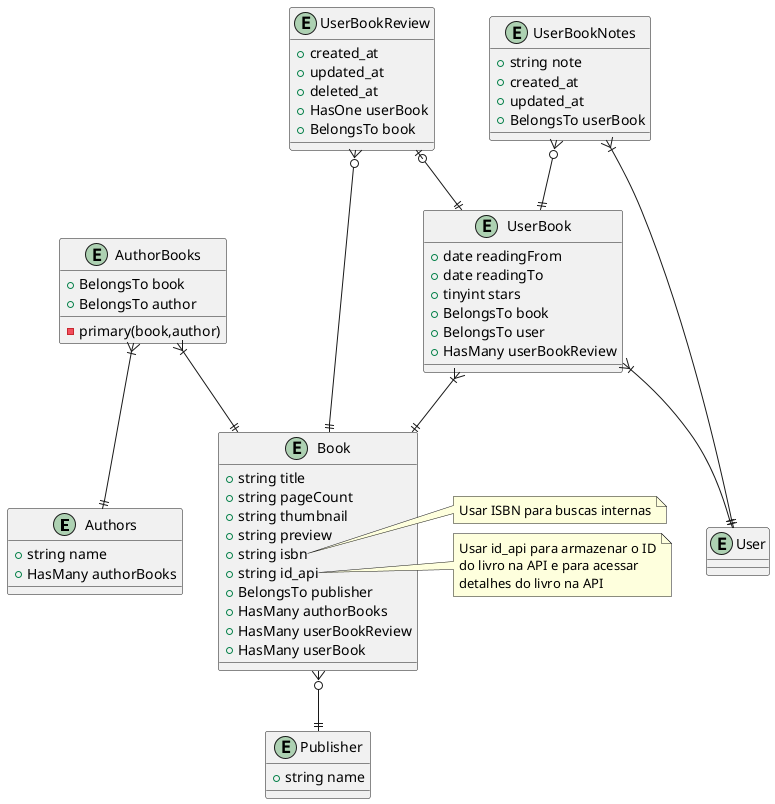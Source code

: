 @startuml Database Relation

entity Authors {
    + string name
    + HasMany authorBooks
}
entity AuthorBooks {
    - primary(book,author)
    + BelongsTo book
    + BelongsTo author
}
entity Book {
    + string title
    + string pageCount
    + string thumbnail
    + string preview
    + string isbn
    + string id_api
    + BelongsTo publisher
    + HasMany authorBooks
    + HasMany userBookReview
    + HasMany userBook
}
note right of Book::isbn
    Usar ISBN para buscas internas
endnote
note right of Book::id_api
    Usar id_api para armazenar o ID
    do livro na API e para acessar
    detalhes do livro na API
endnote
entity User {}
entity UserBook {
    + date readingFrom
    + date readingTo
    + tinyint stars
    + BelongsTo book
    + BelongsTo user
    + HasMany userBookReview
}
entity UserBookReview {
    + created_at
    + updated_at
    + deleted_at
    + HasOne userBook
    + BelongsTo book
}
entity UserBookNotes {
    + string note
    + created_at
    + updated_at
    + BelongsTo userBook
}
entity Publisher {
    + string name
}

AuthorBooks }|--|| Authors
AuthorBooks }|--|| Book
UserBook }|--|| Book
UserBook }|--|| User
UserBookNotes }|--|| User
UserBookReview |o--|| UserBook
UserBookReview }o--|| Book
UserBookNotes }o--|| UserBook
Book }o--|| Publisher

@enduml
